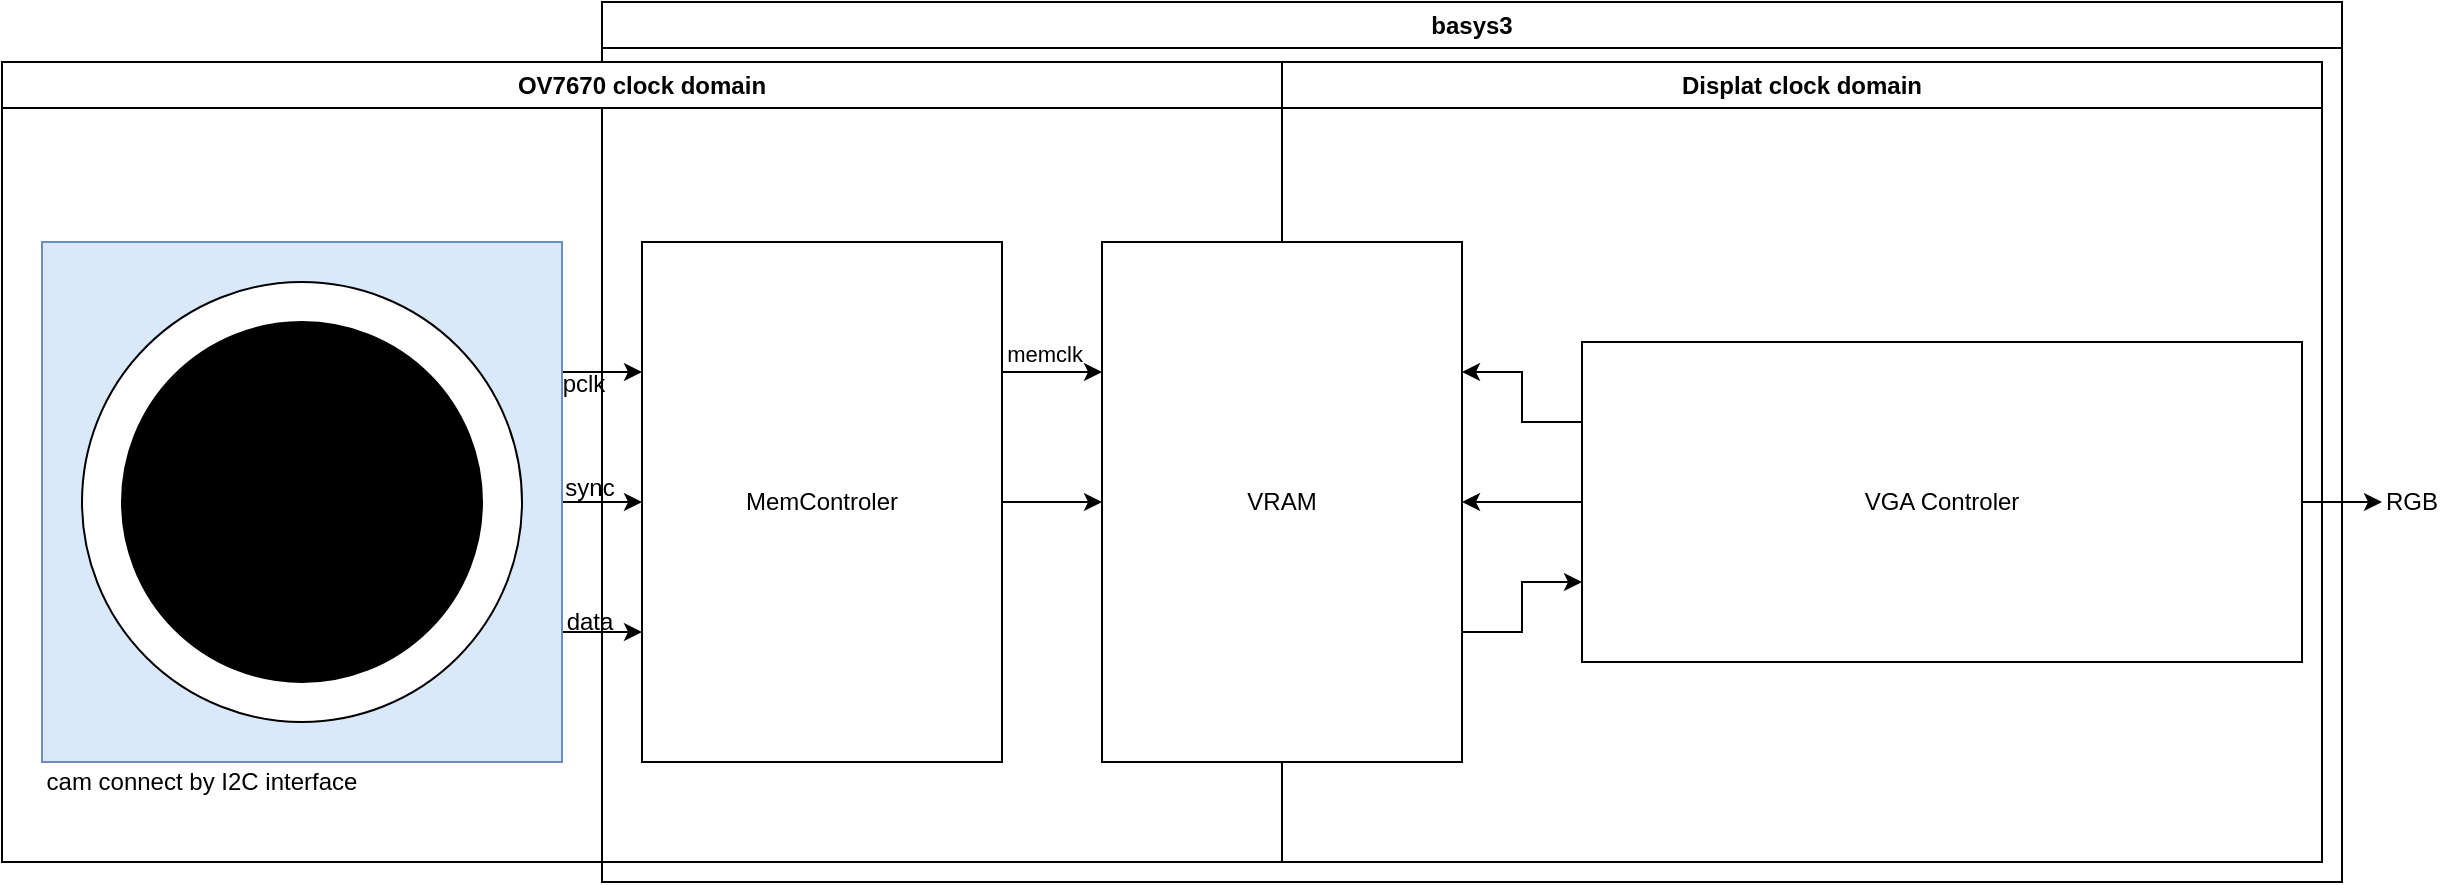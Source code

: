 <mxfile version="26.0.16">
  <diagram name="페이지-1" id="XcptUf0KwpVygaQoRDNh">
    <mxGraphModel dx="248" dy="-586" grid="1" gridSize="10" guides="1" tooltips="1" connect="1" arrows="1" fold="1" page="1" pageScale="1" pageWidth="1169" pageHeight="827" math="0" shadow="0">
      <root>
        <mxCell id="0" />
        <mxCell id="1" parent="0" />
        <mxCell id="pQB4ThRth8_qF-JxUk3u-26" value="basys3" style="swimlane;whiteSpace=wrap;html=1;" vertex="1" parent="1">
          <mxGeometry x="310" y="920" width="870" height="440" as="geometry" />
        </mxCell>
        <mxCell id="pQB4ThRth8_qF-JxUk3u-19" value="OV7670 clock domain" style="swimlane;whiteSpace=wrap;html=1;" vertex="1" parent="1">
          <mxGeometry x="10" y="950" width="640" height="400" as="geometry" />
        </mxCell>
        <mxCell id="pQB4ThRth8_qF-JxUk3u-25" value="cam connect by I2C interface" style="text;html=1;align=center;verticalAlign=middle;whiteSpace=wrap;rounded=0;" vertex="1" parent="pQB4ThRth8_qF-JxUk3u-19">
          <mxGeometry x="20" y="350" width="160" height="20" as="geometry" />
        </mxCell>
        <mxCell id="pQB4ThRth8_qF-JxUk3u-29" value="data" style="text;html=1;align=center;verticalAlign=middle;whiteSpace=wrap;rounded=0;" vertex="1" parent="pQB4ThRth8_qF-JxUk3u-19">
          <mxGeometry x="279" y="270" width="30" height="20" as="geometry" />
        </mxCell>
        <mxCell id="pQB4ThRth8_qF-JxUk3u-30" value="sync" style="text;html=1;align=center;verticalAlign=middle;whiteSpace=wrap;rounded=0;" vertex="1" parent="pQB4ThRth8_qF-JxUk3u-19">
          <mxGeometry x="279" y="203" width="30" height="20" as="geometry" />
        </mxCell>
        <mxCell id="pQB4ThRth8_qF-JxUk3u-31" value="pclk" style="text;html=1;align=center;verticalAlign=middle;whiteSpace=wrap;rounded=0;" vertex="1" parent="pQB4ThRth8_qF-JxUk3u-19">
          <mxGeometry x="276" y="151" width="30" height="20" as="geometry" />
        </mxCell>
        <mxCell id="pQB4ThRth8_qF-JxUk3u-21" value="Displat clock domain" style="swimlane;whiteSpace=wrap;html=1;" vertex="1" parent="1">
          <mxGeometry x="650" y="950" width="520" height="400" as="geometry" />
        </mxCell>
        <mxCell id="pQB4ThRth8_qF-JxUk3u-12" style="edgeStyle=orthogonalEdgeStyle;rounded=0;orthogonalLoop=1;jettySize=auto;html=1;exitX=1;exitY=0.5;exitDx=0;exitDy=0;entryX=0;entryY=0.5;entryDx=0;entryDy=0;" edge="1" parent="1" source="pQB4ThRth8_qF-JxUk3u-2" target="pQB4ThRth8_qF-JxUk3u-8">
          <mxGeometry relative="1" as="geometry" />
        </mxCell>
        <mxCell id="pQB4ThRth8_qF-JxUk3u-14" style="edgeStyle=orthogonalEdgeStyle;rounded=0;orthogonalLoop=1;jettySize=auto;html=1;exitX=1;exitY=0.25;exitDx=0;exitDy=0;entryX=0;entryY=0.25;entryDx=0;entryDy=0;" edge="1" parent="1" source="pQB4ThRth8_qF-JxUk3u-2" target="pQB4ThRth8_qF-JxUk3u-8">
          <mxGeometry relative="1" as="geometry" />
        </mxCell>
        <mxCell id="pQB4ThRth8_qF-JxUk3u-27" style="edgeStyle=orthogonalEdgeStyle;rounded=0;orthogonalLoop=1;jettySize=auto;html=1;exitX=1;exitY=0.75;exitDx=0;exitDy=0;entryX=0;entryY=0.75;entryDx=0;entryDy=0;" edge="1" parent="1" source="pQB4ThRth8_qF-JxUk3u-2" target="pQB4ThRth8_qF-JxUk3u-8">
          <mxGeometry relative="1" as="geometry" />
        </mxCell>
        <mxCell id="pQB4ThRth8_qF-JxUk3u-2" value="" style="whiteSpace=wrap;html=1;aspect=fixed;fillColor=#dae8fc;strokeColor=#6c8ebf;" vertex="1" parent="1">
          <mxGeometry x="30" y="1040" width="260" height="260" as="geometry" />
        </mxCell>
        <mxCell id="pQB4ThRth8_qF-JxUk3u-3" value="" style="ellipse;whiteSpace=wrap;html=1;aspect=fixed;" vertex="1" parent="1">
          <mxGeometry x="50" y="1060" width="220" height="220" as="geometry" />
        </mxCell>
        <mxCell id="pQB4ThRth8_qF-JxUk3u-4" value="" style="ellipse;whiteSpace=wrap;html=1;aspect=fixed;gradientColor=none;fillColor=#000000;" vertex="1" parent="1">
          <mxGeometry x="70" y="1080" width="180" height="180" as="geometry" />
        </mxCell>
        <mxCell id="pQB4ThRth8_qF-JxUk3u-15" style="edgeStyle=orthogonalEdgeStyle;rounded=0;orthogonalLoop=1;jettySize=auto;html=1;exitX=1;exitY=0.5;exitDx=0;exitDy=0;entryX=0;entryY=0.5;entryDx=0;entryDy=0;" edge="1" parent="1" source="pQB4ThRth8_qF-JxUk3u-8" target="pQB4ThRth8_qF-JxUk3u-9">
          <mxGeometry relative="1" as="geometry" />
        </mxCell>
        <mxCell id="pQB4ThRth8_qF-JxUk3u-35" style="edgeStyle=orthogonalEdgeStyle;rounded=0;orthogonalLoop=1;jettySize=auto;html=1;exitX=1;exitY=0.25;exitDx=0;exitDy=0;entryX=0;entryY=0.25;entryDx=0;entryDy=0;" edge="1" parent="1" source="pQB4ThRth8_qF-JxUk3u-8" target="pQB4ThRth8_qF-JxUk3u-9">
          <mxGeometry relative="1" as="geometry" />
        </mxCell>
        <mxCell id="pQB4ThRth8_qF-JxUk3u-36" value="memclk" style="edgeLabel;html=1;align=center;verticalAlign=middle;resizable=0;points=[];" vertex="1" connectable="0" parent="pQB4ThRth8_qF-JxUk3u-35">
          <mxGeometry x="-0.253" relative="1" as="geometry">
            <mxPoint x="2" y="-9" as="offset" />
          </mxGeometry>
        </mxCell>
        <mxCell id="pQB4ThRth8_qF-JxUk3u-8" value="MemControler" style="rounded=0;whiteSpace=wrap;html=1;" vertex="1" parent="1">
          <mxGeometry x="330" y="1040" width="180" height="260" as="geometry" />
        </mxCell>
        <mxCell id="pQB4ThRth8_qF-JxUk3u-9" value="VRAM" style="rounded=0;whiteSpace=wrap;html=1;" vertex="1" parent="1">
          <mxGeometry x="560" y="1040" width="180" height="260" as="geometry" />
        </mxCell>
        <mxCell id="pQB4ThRth8_qF-JxUk3u-16" style="edgeStyle=orthogonalEdgeStyle;rounded=0;orthogonalLoop=1;jettySize=auto;html=1;exitX=0;exitY=0.25;exitDx=0;exitDy=0;entryX=1;entryY=0.25;entryDx=0;entryDy=0;" edge="1" parent="1" source="pQB4ThRth8_qF-JxUk3u-10" target="pQB4ThRth8_qF-JxUk3u-9">
          <mxGeometry relative="1" as="geometry" />
        </mxCell>
        <mxCell id="pQB4ThRth8_qF-JxUk3u-17" style="edgeStyle=orthogonalEdgeStyle;rounded=0;orthogonalLoop=1;jettySize=auto;html=1;exitX=0;exitY=0.5;exitDx=0;exitDy=0;entryX=1;entryY=0.5;entryDx=0;entryDy=0;" edge="1" parent="1" source="pQB4ThRth8_qF-JxUk3u-10" target="pQB4ThRth8_qF-JxUk3u-9">
          <mxGeometry relative="1" as="geometry" />
        </mxCell>
        <mxCell id="pQB4ThRth8_qF-JxUk3u-18" style="edgeStyle=orthogonalEdgeStyle;rounded=0;orthogonalLoop=1;jettySize=auto;html=1;exitX=1;exitY=0.75;exitDx=0;exitDy=0;entryX=0;entryY=0.75;entryDx=0;entryDy=0;" edge="1" parent="1" source="pQB4ThRth8_qF-JxUk3u-9" target="pQB4ThRth8_qF-JxUk3u-10">
          <mxGeometry relative="1" as="geometry" />
        </mxCell>
        <mxCell id="pQB4ThRth8_qF-JxUk3u-22" style="edgeStyle=orthogonalEdgeStyle;rounded=0;orthogonalLoop=1;jettySize=auto;html=1;entryX=0;entryY=0.5;entryDx=0;entryDy=0;" edge="1" parent="1" source="pQB4ThRth8_qF-JxUk3u-10" target="pQB4ThRth8_qF-JxUk3u-23">
          <mxGeometry relative="1" as="geometry">
            <mxPoint x="1190" y="1170" as="targetPoint" />
          </mxGeometry>
        </mxCell>
        <mxCell id="pQB4ThRth8_qF-JxUk3u-10" value="VGA Controler" style="rounded=0;whiteSpace=wrap;html=1;" vertex="1" parent="1">
          <mxGeometry x="800" y="1090" width="360" height="160" as="geometry" />
        </mxCell>
        <mxCell id="pQB4ThRth8_qF-JxUk3u-23" value="RGB" style="text;html=1;align=center;verticalAlign=middle;whiteSpace=wrap;rounded=0;" vertex="1" parent="1">
          <mxGeometry x="1200" y="1155" width="30" height="30" as="geometry" />
        </mxCell>
      </root>
    </mxGraphModel>
  </diagram>
</mxfile>
